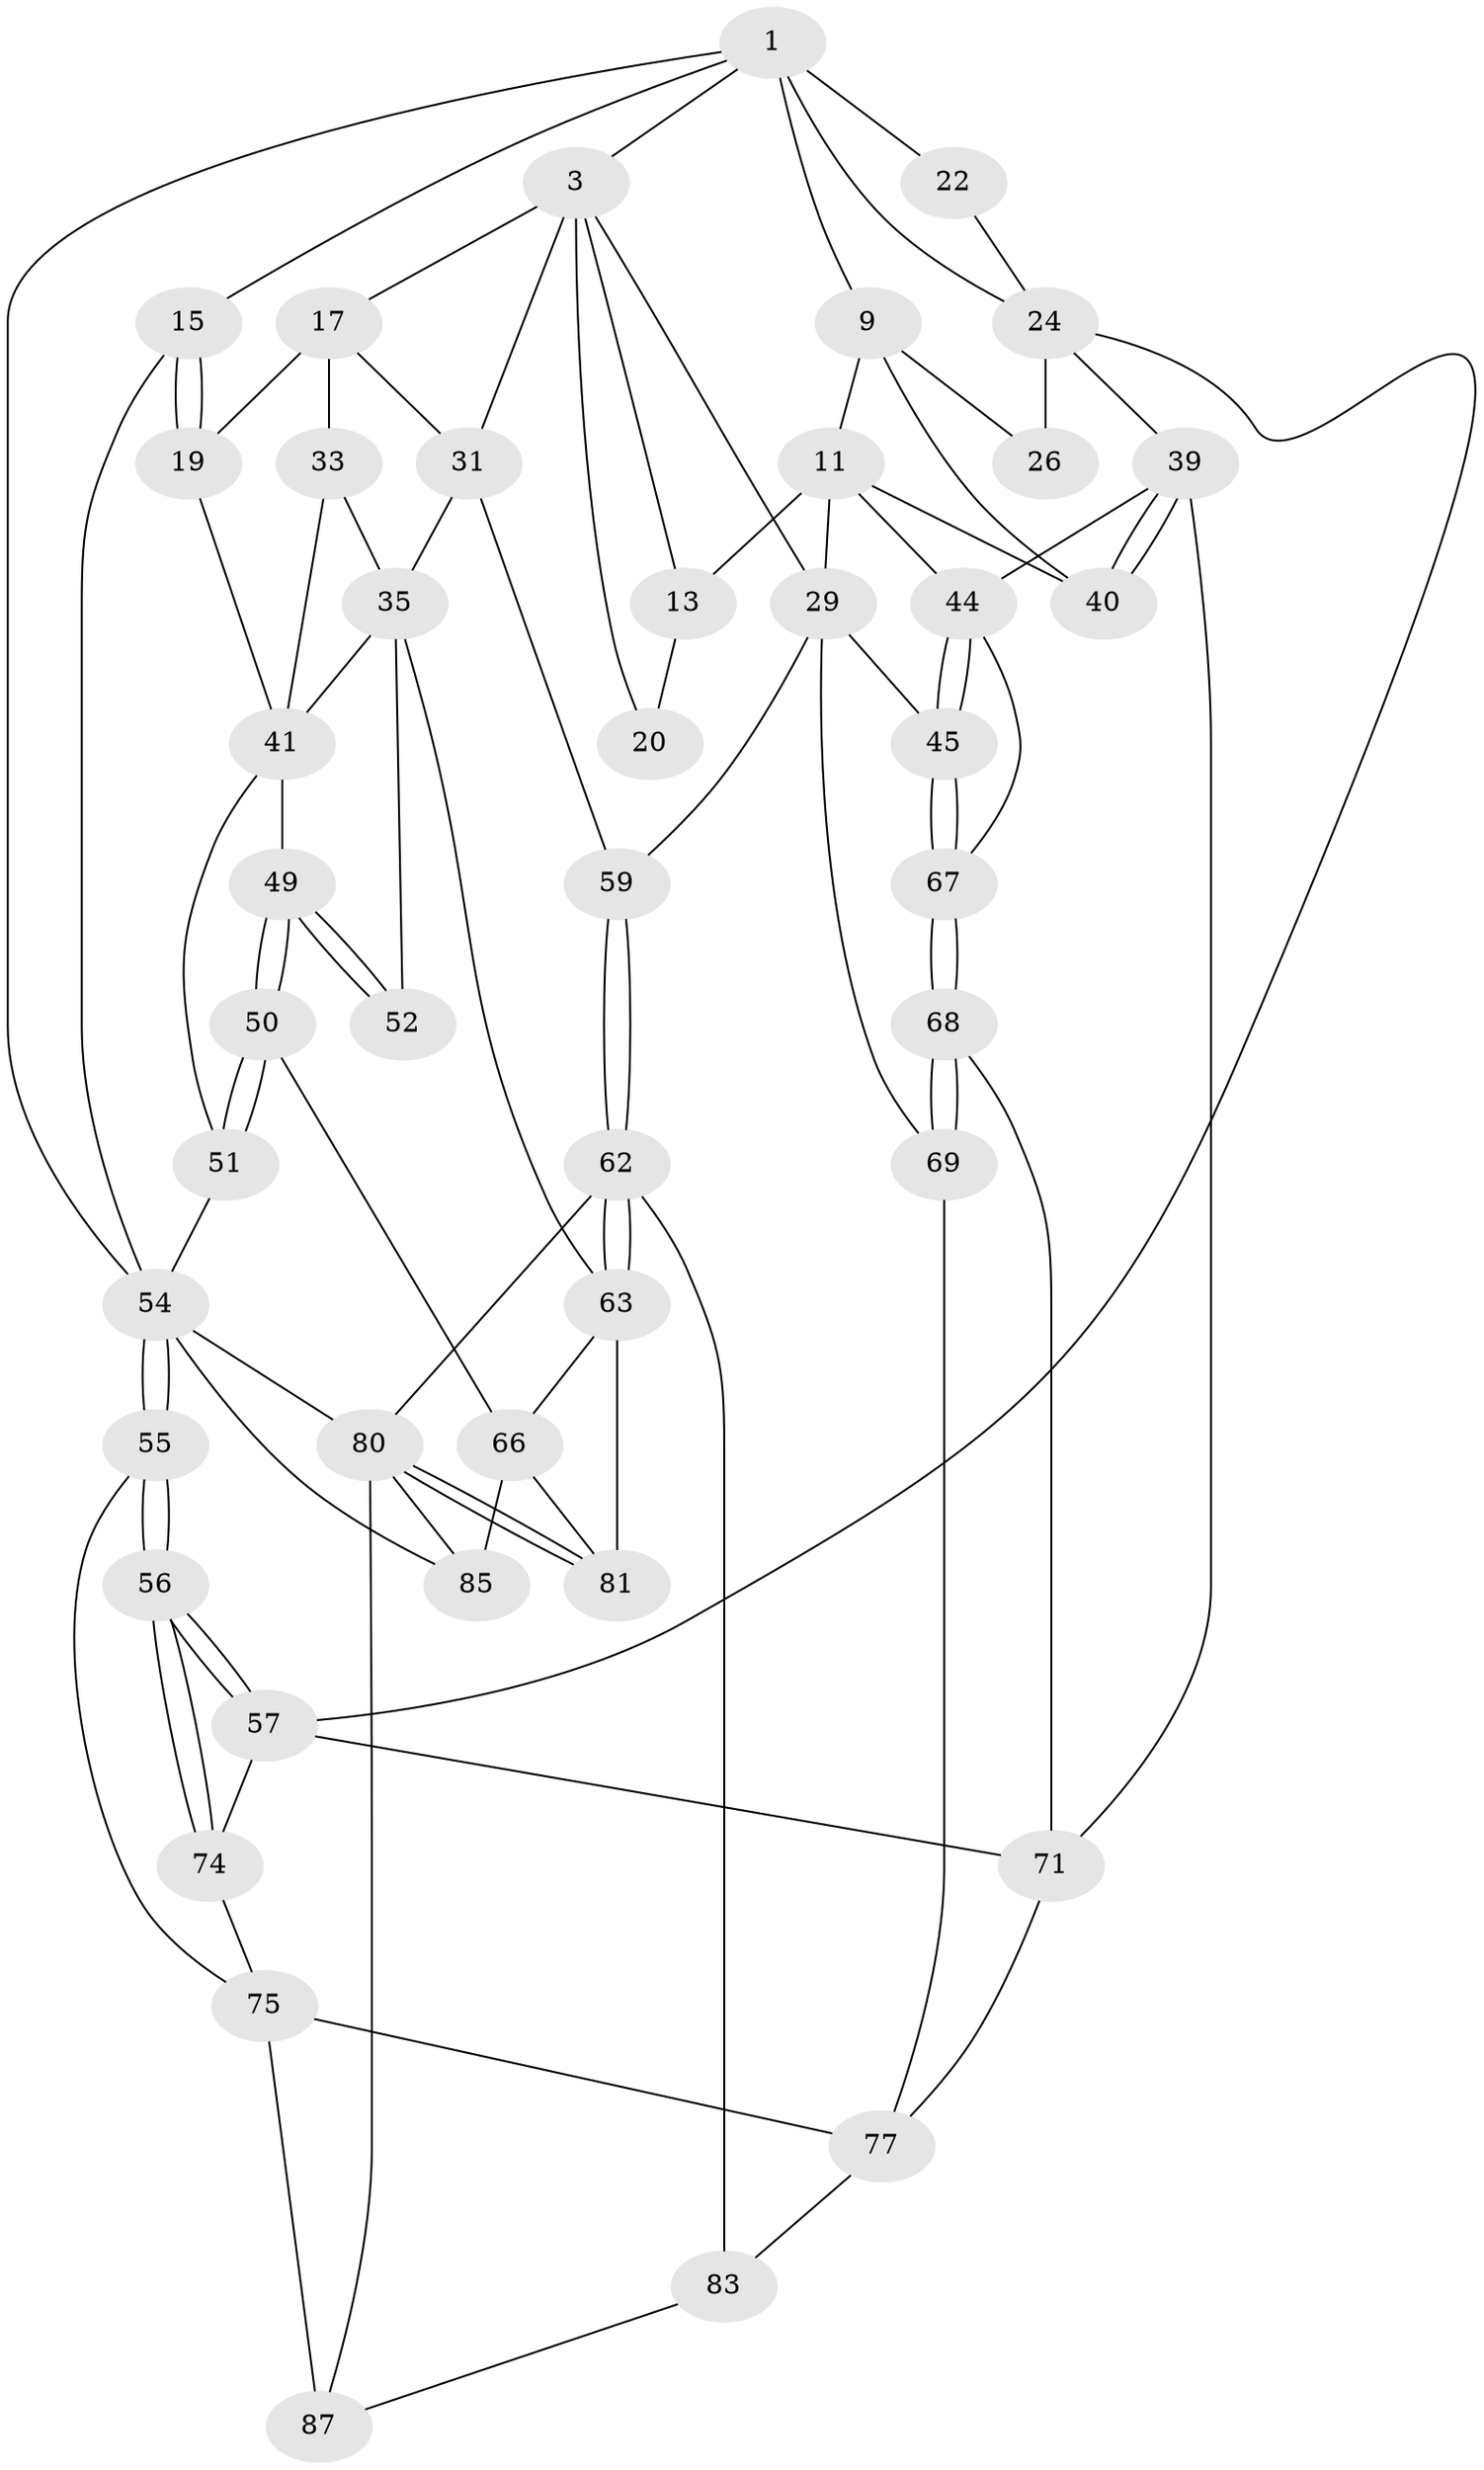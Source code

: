 // original degree distribution, {3: 0.022222222222222223, 5: 0.5111111111111111, 4: 0.24444444444444444, 6: 0.2222222222222222}
// Generated by graph-tools (version 1.1) at 2025/17/03/09/25 04:17:19]
// undirected, 45 vertices, 98 edges
graph export_dot {
graph [start="1"]
  node [color=gray90,style=filled];
  1 [pos="+0.674888852295265+0",super="+2+6"];
  3 [pos="+0.2283998976687451+0",super="+4+16"];
  9 [pos="+0.7607522437174201+0.2583726649637265",super="+10"];
  11 [pos="+0.7100259985552163+0.29389001498554523",super="+12+43"];
  13 [pos="+0.6015448115219312+0.17576579187861088"];
  15 [pos="+0+0"];
  17 [pos="+0.16238284435165498+0.15084558572733678",super="+32+18"];
  19 [pos="+0+0.1389061407858709"];
  20 [pos="+0.4814210514532865+0.15958418612353303"];
  22 [pos="+0.9218048660189025+0.062120853110931004"];
  24 [pos="+0.9934952031048149+0.1560607602328513",super="+25+27"];
  26 [pos="+0.8667796679230908+0.27685395810742935"];
  29 [pos="+0.5872090465458806+0.34712356561149993",super="+46"];
  31 [pos="+0.4004534278223297+0.3812801971325443",super="+34"];
  33 [pos="+0.11715131966444994+0.2724576852522319",super="+37"];
  35 [pos="+0.26636244381627117+0.414590445726393",super="+36+53"];
  39 [pos="+0.9798478547690629+0.5476491969066277",super="+60"];
  40 [pos="+0.9228299089196682+0.5139934020494964"];
  41 [pos="+0+0.39012912709489345",super="+48+42"];
  44 [pos="+0.7270258569402294+0.5034067634423869",super="+61"];
  45 [pos="+0.6587485449610476+0.568829436278903"];
  49 [pos="+0.045357455751381934+0.5939358309660531"];
  50 [pos="+0+0.6862363786548801"];
  51 [pos="+0+0.6745420765261672"];
  52 [pos="+0.1577073147821075+0.49620092082484796"];
  54 [pos="+1+1",super="+70"];
  55 [pos="+1+1"];
  56 [pos="+1+1"];
  57 [pos="+1+0.5290637475873",super="+73"];
  59 [pos="+0.40631826721632686+0.654535866360711"];
  62 [pos="+0.3796943039676826+0.6737930708220785",super="+79"];
  63 [pos="+0.21901333839637935+0.6854356435693626",super="+64"];
  66 [pos="+0.023925111030524773+0.7004027800132349",super="+84"];
  67 [pos="+0.714298720542333+0.6308951062101117"];
  68 [pos="+0.7215239646110436+0.7175755834037236"];
  69 [pos="+0.584169922555924+0.8023627586948134"];
  71 [pos="+0.8397962066744499+0.7152234391994211",super="+72"];
  74 [pos="+0.8765310263807574+0.8127875051031557"];
  75 [pos="+0.8746633096309516+0.8143135638758977",super="+86+76"];
  77 [pos="+0.7858332037388515+0.8387731863871598",super="+78"];
  80 [pos="+0.321100676111653+0.9195161435966158",super="+89"];
  81 [pos="+0.2630535057042098+0.9036174437284848",super="+82"];
  83 [pos="+0.5993408142650647+0.953871104653651"];
  85 [pos="+0+1"];
  87 [pos="+0.7834726750482569+0.9087034427207913",super="+88"];
  1 -- 3;
  1 -- 15 [weight=2];
  1 -- 54;
  1 -- 22 [weight=2];
  1 -- 24 [weight=2];
  1 -- 9;
  3 -- 20 [weight=2];
  3 -- 13;
  3 -- 17;
  3 -- 29;
  3 -- 31;
  9 -- 26;
  9 -- 40;
  9 -- 11;
  11 -- 13;
  11 -- 29;
  11 -- 40;
  11 -- 44;
  13 -- 20;
  15 -- 19;
  15 -- 19;
  15 -- 54;
  17 -- 33 [weight=2];
  17 -- 31;
  17 -- 19;
  19 -- 41;
  22 -- 24;
  24 -- 26 [weight=2];
  24 -- 39;
  24 -- 57;
  29 -- 59;
  29 -- 45;
  29 -- 69;
  31 -- 35;
  31 -- 59;
  33 -- 41;
  33 -- 35;
  35 -- 52 [weight=2];
  35 -- 41;
  35 -- 63;
  39 -- 40;
  39 -- 40;
  39 -- 71;
  39 -- 44;
  41 -- 49;
  41 -- 51;
  44 -- 45;
  44 -- 45;
  44 -- 67;
  45 -- 67;
  45 -- 67;
  49 -- 50;
  49 -- 50;
  49 -- 52;
  49 -- 52;
  50 -- 51;
  50 -- 51;
  50 -- 66;
  51 -- 54;
  54 -- 55;
  54 -- 55;
  54 -- 80;
  54 -- 85;
  55 -- 56;
  55 -- 56;
  55 -- 75;
  56 -- 57;
  56 -- 57;
  56 -- 74;
  56 -- 74;
  57 -- 74;
  57 -- 71;
  59 -- 62;
  59 -- 62;
  62 -- 63;
  62 -- 63;
  62 -- 80;
  62 -- 83;
  63 -- 81 [weight=2];
  63 -- 66;
  66 -- 81;
  66 -- 85;
  67 -- 68;
  67 -- 68;
  68 -- 69;
  68 -- 69;
  68 -- 71;
  69 -- 77;
  71 -- 77;
  74 -- 75;
  75 -- 87 [weight=2];
  75 -- 77;
  77 -- 83;
  80 -- 81;
  80 -- 81;
  80 -- 85;
  80 -- 87;
  83 -- 87;
}
